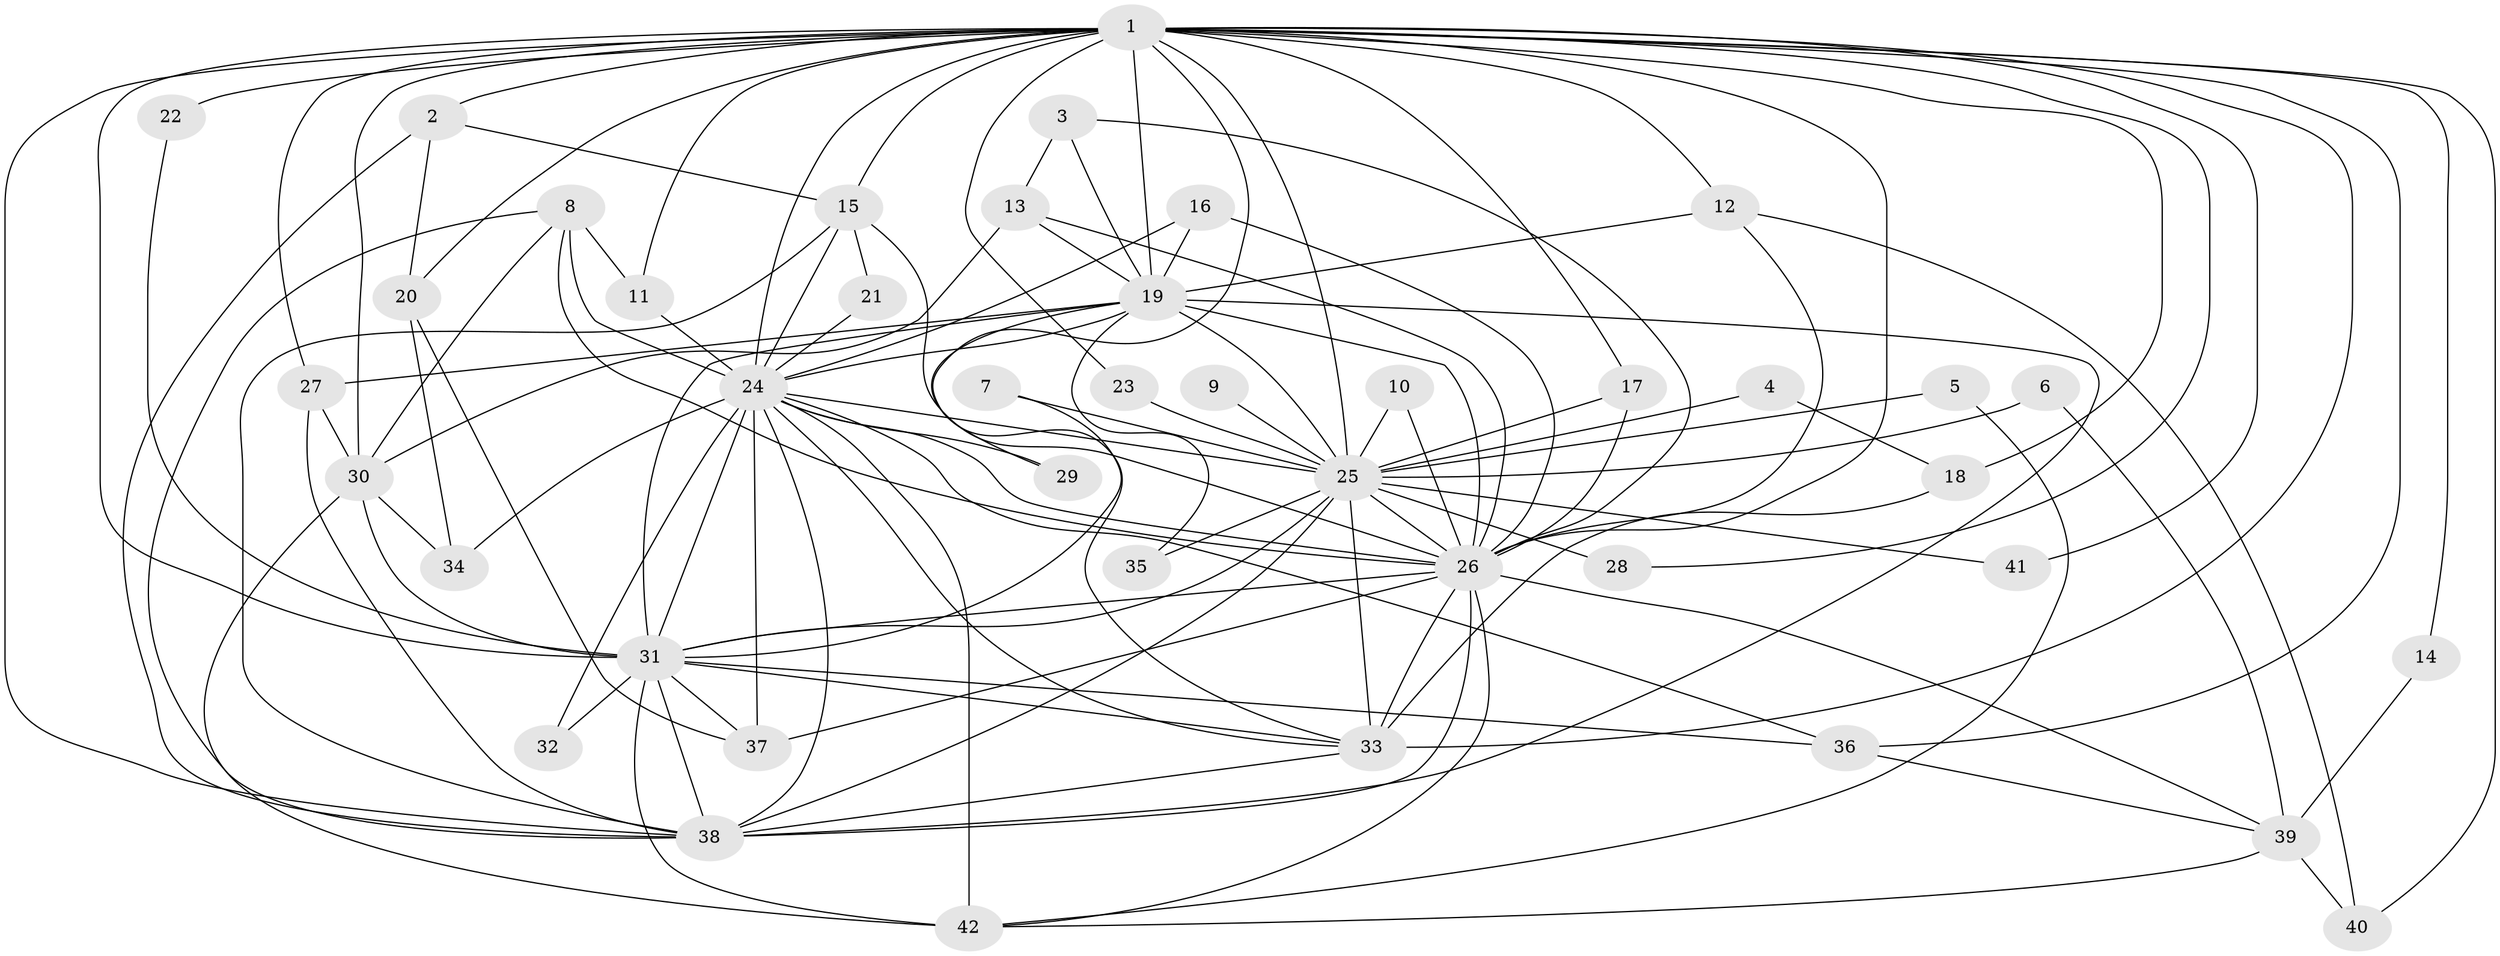 // original degree distribution, {22: 0.023809523809523808, 17: 0.011904761904761904, 11: 0.023809523809523808, 15: 0.011904761904761904, 29: 0.011904761904761904, 18: 0.011904761904761904, 25: 0.011904761904761904, 13: 0.011904761904761904, 5: 0.047619047619047616, 3: 0.21428571428571427, 4: 0.09523809523809523, 2: 0.5, 6: 0.011904761904761904, 7: 0.011904761904761904}
// Generated by graph-tools (version 1.1) at 2025/25/03/09/25 03:25:45]
// undirected, 42 vertices, 116 edges
graph export_dot {
graph [start="1"]
  node [color=gray90,style=filled];
  1;
  2;
  3;
  4;
  5;
  6;
  7;
  8;
  9;
  10;
  11;
  12;
  13;
  14;
  15;
  16;
  17;
  18;
  19;
  20;
  21;
  22;
  23;
  24;
  25;
  26;
  27;
  28;
  29;
  30;
  31;
  32;
  33;
  34;
  35;
  36;
  37;
  38;
  39;
  40;
  41;
  42;
  1 -- 2 [weight=1.0];
  1 -- 11 [weight=1.0];
  1 -- 12 [weight=1.0];
  1 -- 14 [weight=1.0];
  1 -- 15 [weight=1.0];
  1 -- 17 [weight=1.0];
  1 -- 18 [weight=1.0];
  1 -- 19 [weight=3.0];
  1 -- 20 [weight=1.0];
  1 -- 22 [weight=1.0];
  1 -- 23 [weight=1.0];
  1 -- 24 [weight=3.0];
  1 -- 25 [weight=4.0];
  1 -- 26 [weight=4.0];
  1 -- 27 [weight=1.0];
  1 -- 28 [weight=1.0];
  1 -- 29 [weight=1.0];
  1 -- 30 [weight=2.0];
  1 -- 31 [weight=4.0];
  1 -- 33 [weight=4.0];
  1 -- 36 [weight=1.0];
  1 -- 38 [weight=3.0];
  1 -- 40 [weight=1.0];
  1 -- 41 [weight=1.0];
  2 -- 15 [weight=1.0];
  2 -- 20 [weight=1.0];
  2 -- 38 [weight=1.0];
  3 -- 13 [weight=1.0];
  3 -- 19 [weight=1.0];
  3 -- 26 [weight=1.0];
  4 -- 18 [weight=1.0];
  4 -- 25 [weight=1.0];
  5 -- 25 [weight=1.0];
  5 -- 42 [weight=1.0];
  6 -- 25 [weight=1.0];
  6 -- 39 [weight=1.0];
  7 -- 25 [weight=1.0];
  7 -- 31 [weight=1.0];
  8 -- 11 [weight=1.0];
  8 -- 24 [weight=1.0];
  8 -- 26 [weight=1.0];
  8 -- 30 [weight=1.0];
  8 -- 38 [weight=1.0];
  9 -- 25 [weight=1.0];
  10 -- 25 [weight=1.0];
  10 -- 26 [weight=1.0];
  11 -- 24 [weight=1.0];
  12 -- 19 [weight=1.0];
  12 -- 26 [weight=1.0];
  12 -- 40 [weight=1.0];
  13 -- 19 [weight=1.0];
  13 -- 26 [weight=1.0];
  13 -- 30 [weight=1.0];
  14 -- 39 [weight=1.0];
  15 -- 21 [weight=1.0];
  15 -- 24 [weight=1.0];
  15 -- 26 [weight=1.0];
  15 -- 38 [weight=1.0];
  16 -- 19 [weight=1.0];
  16 -- 24 [weight=1.0];
  16 -- 26 [weight=1.0];
  17 -- 25 [weight=1.0];
  17 -- 26 [weight=1.0];
  18 -- 33 [weight=1.0];
  19 -- 24 [weight=1.0];
  19 -- 25 [weight=1.0];
  19 -- 26 [weight=1.0];
  19 -- 27 [weight=1.0];
  19 -- 31 [weight=1.0];
  19 -- 33 [weight=1.0];
  19 -- 35 [weight=1.0];
  19 -- 38 [weight=1.0];
  20 -- 34 [weight=1.0];
  20 -- 37 [weight=1.0];
  21 -- 24 [weight=1.0];
  22 -- 31 [weight=1.0];
  23 -- 25 [weight=3.0];
  24 -- 25 [weight=1.0];
  24 -- 26 [weight=2.0];
  24 -- 29 [weight=1.0];
  24 -- 31 [weight=1.0];
  24 -- 32 [weight=1.0];
  24 -- 33 [weight=1.0];
  24 -- 34 [weight=1.0];
  24 -- 36 [weight=2.0];
  24 -- 37 [weight=1.0];
  24 -- 38 [weight=1.0];
  24 -- 42 [weight=1.0];
  25 -- 26 [weight=1.0];
  25 -- 28 [weight=1.0];
  25 -- 31 [weight=1.0];
  25 -- 33 [weight=2.0];
  25 -- 35 [weight=1.0];
  25 -- 38 [weight=1.0];
  25 -- 41 [weight=1.0];
  26 -- 31 [weight=1.0];
  26 -- 33 [weight=1.0];
  26 -- 37 [weight=2.0];
  26 -- 38 [weight=2.0];
  26 -- 39 [weight=1.0];
  26 -- 42 [weight=1.0];
  27 -- 30 [weight=1.0];
  27 -- 38 [weight=1.0];
  30 -- 31 [weight=1.0];
  30 -- 34 [weight=1.0];
  30 -- 42 [weight=1.0];
  31 -- 32 [weight=1.0];
  31 -- 33 [weight=1.0];
  31 -- 36 [weight=1.0];
  31 -- 37 [weight=1.0];
  31 -- 38 [weight=1.0];
  31 -- 42 [weight=2.0];
  33 -- 38 [weight=1.0];
  36 -- 39 [weight=1.0];
  39 -- 40 [weight=1.0];
  39 -- 42 [weight=1.0];
}

